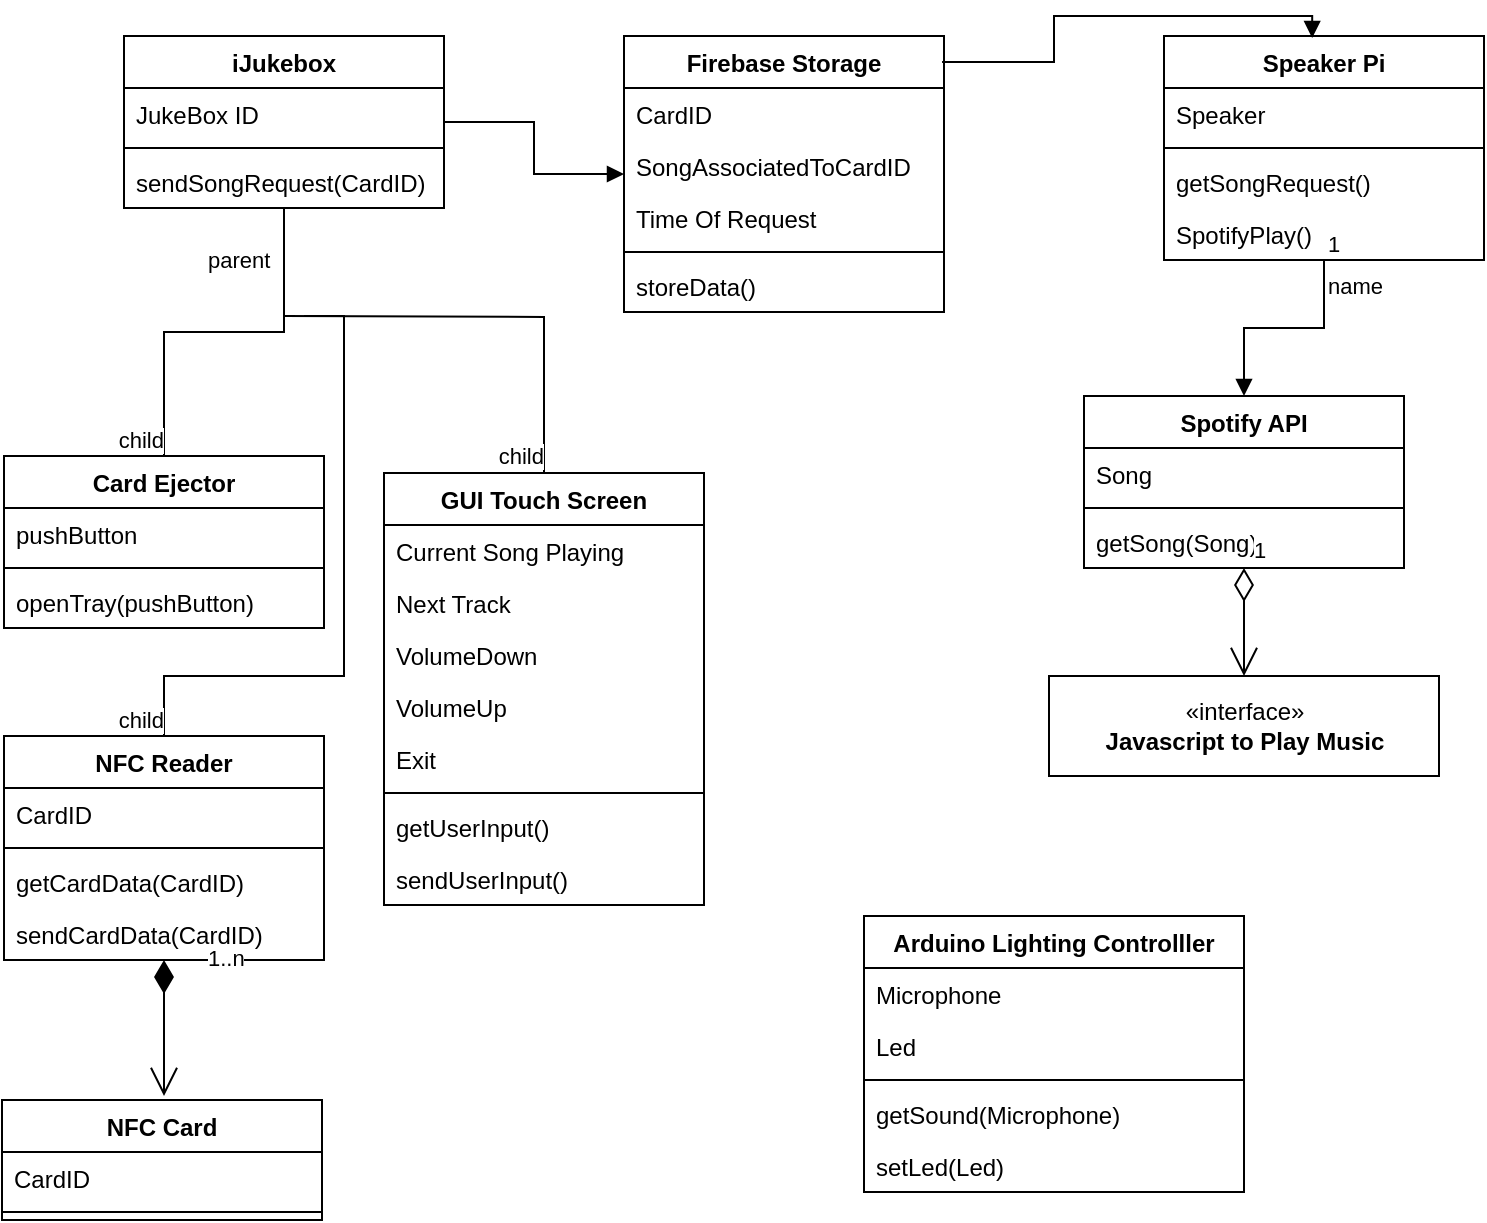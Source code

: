 <mxfile version="16.5.3" type="github">
  <diagram id="C5RBs43oDa-KdzZeNtuy" name="Page-1">
    <mxGraphModel dx="1020" dy="752" grid="1" gridSize="10" guides="1" tooltips="1" connect="1" arrows="1" fold="1" page="1" pageScale="1" pageWidth="827" pageHeight="1169" math="0" shadow="0">
      <root>
        <mxCell id="WIyWlLk6GJQsqaUBKTNV-0" />
        <mxCell id="WIyWlLk6GJQsqaUBKTNV-1" parent="WIyWlLk6GJQsqaUBKTNV-0" />
        <mxCell id="ghwq6gVGDbaOMy1OxIAP-0" value="iJukebox" style="swimlane;fontStyle=1;align=center;verticalAlign=top;childLayout=stackLayout;horizontal=1;startSize=26;horizontalStack=0;resizeParent=1;resizeParentMax=0;resizeLast=0;collapsible=1;marginBottom=0;" vertex="1" parent="WIyWlLk6GJQsqaUBKTNV-1">
          <mxGeometry x="90" y="150" width="160" height="86" as="geometry" />
        </mxCell>
        <mxCell id="ghwq6gVGDbaOMy1OxIAP-1" value="JukeBox ID" style="text;strokeColor=none;fillColor=none;align=left;verticalAlign=top;spacingLeft=4;spacingRight=4;overflow=hidden;rotatable=0;points=[[0,0.5],[1,0.5]];portConstraint=eastwest;" vertex="1" parent="ghwq6gVGDbaOMy1OxIAP-0">
          <mxGeometry y="26" width="160" height="26" as="geometry" />
        </mxCell>
        <mxCell id="ghwq6gVGDbaOMy1OxIAP-2" value="" style="line;strokeWidth=1;fillColor=none;align=left;verticalAlign=middle;spacingTop=-1;spacingLeft=3;spacingRight=3;rotatable=0;labelPosition=right;points=[];portConstraint=eastwest;" vertex="1" parent="ghwq6gVGDbaOMy1OxIAP-0">
          <mxGeometry y="52" width="160" height="8" as="geometry" />
        </mxCell>
        <mxCell id="ghwq6gVGDbaOMy1OxIAP-3" value="sendSongRequest(CardID)" style="text;strokeColor=none;fillColor=none;align=left;verticalAlign=top;spacingLeft=4;spacingRight=4;overflow=hidden;rotatable=0;points=[[0,0.5],[1,0.5]];portConstraint=eastwest;" vertex="1" parent="ghwq6gVGDbaOMy1OxIAP-0">
          <mxGeometry y="60" width="160" height="26" as="geometry" />
        </mxCell>
        <mxCell id="ghwq6gVGDbaOMy1OxIAP-8" value="Speaker Pi" style="swimlane;fontStyle=1;align=center;verticalAlign=top;childLayout=stackLayout;horizontal=1;startSize=26;horizontalStack=0;resizeParent=1;resizeParentMax=0;resizeLast=0;collapsible=1;marginBottom=0;" vertex="1" parent="WIyWlLk6GJQsqaUBKTNV-1">
          <mxGeometry x="610" y="150" width="160" height="112" as="geometry" />
        </mxCell>
        <mxCell id="ghwq6gVGDbaOMy1OxIAP-9" value="Speaker" style="text;strokeColor=none;fillColor=none;align=left;verticalAlign=top;spacingLeft=4;spacingRight=4;overflow=hidden;rotatable=0;points=[[0,0.5],[1,0.5]];portConstraint=eastwest;" vertex="1" parent="ghwq6gVGDbaOMy1OxIAP-8">
          <mxGeometry y="26" width="160" height="26" as="geometry" />
        </mxCell>
        <mxCell id="ghwq6gVGDbaOMy1OxIAP-10" value="" style="line;strokeWidth=1;fillColor=none;align=left;verticalAlign=middle;spacingTop=-1;spacingLeft=3;spacingRight=3;rotatable=0;labelPosition=right;points=[];portConstraint=eastwest;" vertex="1" parent="ghwq6gVGDbaOMy1OxIAP-8">
          <mxGeometry y="52" width="160" height="8" as="geometry" />
        </mxCell>
        <mxCell id="ghwq6gVGDbaOMy1OxIAP-50" value="getSongRequest()" style="text;strokeColor=none;fillColor=none;align=left;verticalAlign=top;spacingLeft=4;spacingRight=4;overflow=hidden;rotatable=0;points=[[0,0.5],[1,0.5]];portConstraint=eastwest;" vertex="1" parent="ghwq6gVGDbaOMy1OxIAP-8">
          <mxGeometry y="60" width="160" height="26" as="geometry" />
        </mxCell>
        <mxCell id="ghwq6gVGDbaOMy1OxIAP-11" value="SpotifyPlay()" style="text;strokeColor=none;fillColor=none;align=left;verticalAlign=top;spacingLeft=4;spacingRight=4;overflow=hidden;rotatable=0;points=[[0,0.5],[1,0.5]];portConstraint=eastwest;" vertex="1" parent="ghwq6gVGDbaOMy1OxIAP-8">
          <mxGeometry y="86" width="160" height="26" as="geometry" />
        </mxCell>
        <mxCell id="ghwq6gVGDbaOMy1OxIAP-12" value="Arduino Lighting Controlller" style="swimlane;fontStyle=1;align=center;verticalAlign=top;childLayout=stackLayout;horizontal=1;startSize=26;horizontalStack=0;resizeParent=1;resizeParentMax=0;resizeLast=0;collapsible=1;marginBottom=0;" vertex="1" parent="WIyWlLk6GJQsqaUBKTNV-1">
          <mxGeometry x="460" y="590" width="190" height="138" as="geometry" />
        </mxCell>
        <mxCell id="ghwq6gVGDbaOMy1OxIAP-13" value="Microphone" style="text;strokeColor=none;fillColor=none;align=left;verticalAlign=top;spacingLeft=4;spacingRight=4;overflow=hidden;rotatable=0;points=[[0,0.5],[1,0.5]];portConstraint=eastwest;" vertex="1" parent="ghwq6gVGDbaOMy1OxIAP-12">
          <mxGeometry y="26" width="190" height="26" as="geometry" />
        </mxCell>
        <mxCell id="ghwq6gVGDbaOMy1OxIAP-34" value="Led" style="text;strokeColor=none;fillColor=none;align=left;verticalAlign=top;spacingLeft=4;spacingRight=4;overflow=hidden;rotatable=0;points=[[0,0.5],[1,0.5]];portConstraint=eastwest;" vertex="1" parent="ghwq6gVGDbaOMy1OxIAP-12">
          <mxGeometry y="52" width="190" height="26" as="geometry" />
        </mxCell>
        <mxCell id="ghwq6gVGDbaOMy1OxIAP-14" value="" style="line;strokeWidth=1;fillColor=none;align=left;verticalAlign=middle;spacingTop=-1;spacingLeft=3;spacingRight=3;rotatable=0;labelPosition=right;points=[];portConstraint=eastwest;" vertex="1" parent="ghwq6gVGDbaOMy1OxIAP-12">
          <mxGeometry y="78" width="190" height="8" as="geometry" />
        </mxCell>
        <mxCell id="ghwq6gVGDbaOMy1OxIAP-15" value="getSound(Microphone)" style="text;strokeColor=none;fillColor=none;align=left;verticalAlign=top;spacingLeft=4;spacingRight=4;overflow=hidden;rotatable=0;points=[[0,0.5],[1,0.5]];portConstraint=eastwest;" vertex="1" parent="ghwq6gVGDbaOMy1OxIAP-12">
          <mxGeometry y="86" width="190" height="26" as="geometry" />
        </mxCell>
        <mxCell id="ghwq6gVGDbaOMy1OxIAP-36" value="setLed(Led)" style="text;strokeColor=none;fillColor=none;align=left;verticalAlign=top;spacingLeft=4;spacingRight=4;overflow=hidden;rotatable=0;points=[[0,0.5],[1,0.5]];portConstraint=eastwest;" vertex="1" parent="ghwq6gVGDbaOMy1OxIAP-12">
          <mxGeometry y="112" width="190" height="26" as="geometry" />
        </mxCell>
        <mxCell id="ghwq6gVGDbaOMy1OxIAP-16" value="Card Ejector" style="swimlane;fontStyle=1;align=center;verticalAlign=top;childLayout=stackLayout;horizontal=1;startSize=26;horizontalStack=0;resizeParent=1;resizeParentMax=0;resizeLast=0;collapsible=1;marginBottom=0;" vertex="1" parent="WIyWlLk6GJQsqaUBKTNV-1">
          <mxGeometry x="30" y="360" width="160" height="86" as="geometry" />
        </mxCell>
        <mxCell id="ghwq6gVGDbaOMy1OxIAP-17" value="pushButton" style="text;strokeColor=none;fillColor=none;align=left;verticalAlign=top;spacingLeft=4;spacingRight=4;overflow=hidden;rotatable=0;points=[[0,0.5],[1,0.5]];portConstraint=eastwest;" vertex="1" parent="ghwq6gVGDbaOMy1OxIAP-16">
          <mxGeometry y="26" width="160" height="26" as="geometry" />
        </mxCell>
        <mxCell id="ghwq6gVGDbaOMy1OxIAP-18" value="" style="line;strokeWidth=1;fillColor=none;align=left;verticalAlign=middle;spacingTop=-1;spacingLeft=3;spacingRight=3;rotatable=0;labelPosition=right;points=[];portConstraint=eastwest;" vertex="1" parent="ghwq6gVGDbaOMy1OxIAP-16">
          <mxGeometry y="52" width="160" height="8" as="geometry" />
        </mxCell>
        <mxCell id="ghwq6gVGDbaOMy1OxIAP-19" value="openTray(pushButton)" style="text;strokeColor=none;fillColor=none;align=left;verticalAlign=top;spacingLeft=4;spacingRight=4;overflow=hidden;rotatable=0;points=[[0,0.5],[1,0.5]];portConstraint=eastwest;" vertex="1" parent="ghwq6gVGDbaOMy1OxIAP-16">
          <mxGeometry y="60" width="160" height="26" as="geometry" />
        </mxCell>
        <mxCell id="ghwq6gVGDbaOMy1OxIAP-20" value="NFC Reader" style="swimlane;fontStyle=1;align=center;verticalAlign=top;childLayout=stackLayout;horizontal=1;startSize=26;horizontalStack=0;resizeParent=1;resizeParentMax=0;resizeLast=0;collapsible=1;marginBottom=0;" vertex="1" parent="WIyWlLk6GJQsqaUBKTNV-1">
          <mxGeometry x="30" y="500" width="160" height="112" as="geometry" />
        </mxCell>
        <mxCell id="ghwq6gVGDbaOMy1OxIAP-37" value="CardID" style="text;strokeColor=none;fillColor=none;align=left;verticalAlign=top;spacingLeft=4;spacingRight=4;overflow=hidden;rotatable=0;points=[[0,0.5],[1,0.5]];portConstraint=eastwest;" vertex="1" parent="ghwq6gVGDbaOMy1OxIAP-20">
          <mxGeometry y="26" width="160" height="26" as="geometry" />
        </mxCell>
        <mxCell id="ghwq6gVGDbaOMy1OxIAP-22" value="" style="line;strokeWidth=1;fillColor=none;align=left;verticalAlign=middle;spacingTop=-1;spacingLeft=3;spacingRight=3;rotatable=0;labelPosition=right;points=[];portConstraint=eastwest;" vertex="1" parent="ghwq6gVGDbaOMy1OxIAP-20">
          <mxGeometry y="52" width="160" height="8" as="geometry" />
        </mxCell>
        <mxCell id="ghwq6gVGDbaOMy1OxIAP-23" value="getCardData(CardID)" style="text;strokeColor=none;fillColor=none;align=left;verticalAlign=top;spacingLeft=4;spacingRight=4;overflow=hidden;rotatable=0;points=[[0,0.5],[1,0.5]];portConstraint=eastwest;" vertex="1" parent="ghwq6gVGDbaOMy1OxIAP-20">
          <mxGeometry y="60" width="160" height="26" as="geometry" />
        </mxCell>
        <mxCell id="ghwq6gVGDbaOMy1OxIAP-35" value="sendCardData(CardID)" style="text;strokeColor=none;fillColor=none;align=left;verticalAlign=top;spacingLeft=4;spacingRight=4;overflow=hidden;rotatable=0;points=[[0,0.5],[1,0.5]];portConstraint=eastwest;" vertex="1" parent="ghwq6gVGDbaOMy1OxIAP-20">
          <mxGeometry y="86" width="160" height="26" as="geometry" />
        </mxCell>
        <mxCell id="ghwq6gVGDbaOMy1OxIAP-24" value="Spotify API" style="swimlane;fontStyle=1;align=center;verticalAlign=top;childLayout=stackLayout;horizontal=1;startSize=26;horizontalStack=0;resizeParent=1;resizeParentMax=0;resizeLast=0;collapsible=1;marginBottom=0;" vertex="1" parent="WIyWlLk6GJQsqaUBKTNV-1">
          <mxGeometry x="570" y="330" width="160" height="86" as="geometry" />
        </mxCell>
        <mxCell id="ghwq6gVGDbaOMy1OxIAP-25" value="Song" style="text;strokeColor=none;fillColor=none;align=left;verticalAlign=top;spacingLeft=4;spacingRight=4;overflow=hidden;rotatable=0;points=[[0,0.5],[1,0.5]];portConstraint=eastwest;" vertex="1" parent="ghwq6gVGDbaOMy1OxIAP-24">
          <mxGeometry y="26" width="160" height="26" as="geometry" />
        </mxCell>
        <mxCell id="ghwq6gVGDbaOMy1OxIAP-26" value="" style="line;strokeWidth=1;fillColor=none;align=left;verticalAlign=middle;spacingTop=-1;spacingLeft=3;spacingRight=3;rotatable=0;labelPosition=right;points=[];portConstraint=eastwest;" vertex="1" parent="ghwq6gVGDbaOMy1OxIAP-24">
          <mxGeometry y="52" width="160" height="8" as="geometry" />
        </mxCell>
        <mxCell id="ghwq6gVGDbaOMy1OxIAP-27" value="getSong(Song)" style="text;strokeColor=none;fillColor=none;align=left;verticalAlign=top;spacingLeft=4;spacingRight=4;overflow=hidden;rotatable=0;points=[[0,0.5],[1,0.5]];portConstraint=eastwest;" vertex="1" parent="ghwq6gVGDbaOMy1OxIAP-24">
          <mxGeometry y="60" width="160" height="26" as="geometry" />
        </mxCell>
        <mxCell id="ghwq6gVGDbaOMy1OxIAP-28" value="Firebase Storage" style="swimlane;fontStyle=1;align=center;verticalAlign=top;childLayout=stackLayout;horizontal=1;startSize=26;horizontalStack=0;resizeParent=1;resizeParentMax=0;resizeLast=0;collapsible=1;marginBottom=0;" vertex="1" parent="WIyWlLk6GJQsqaUBKTNV-1">
          <mxGeometry x="340" y="150" width="160" height="138" as="geometry" />
        </mxCell>
        <mxCell id="ghwq6gVGDbaOMy1OxIAP-29" value="CardID" style="text;strokeColor=none;fillColor=none;align=left;verticalAlign=top;spacingLeft=4;spacingRight=4;overflow=hidden;rotatable=0;points=[[0,0.5],[1,0.5]];portConstraint=eastwest;" vertex="1" parent="ghwq6gVGDbaOMy1OxIAP-28">
          <mxGeometry y="26" width="160" height="26" as="geometry" />
        </mxCell>
        <mxCell id="ghwq6gVGDbaOMy1OxIAP-48" value="SongAssociatedToCardID" style="text;strokeColor=none;fillColor=none;align=left;verticalAlign=top;spacingLeft=4;spacingRight=4;overflow=hidden;rotatable=0;points=[[0,0.5],[1,0.5]];portConstraint=eastwest;" vertex="1" parent="ghwq6gVGDbaOMy1OxIAP-28">
          <mxGeometry y="52" width="160" height="26" as="geometry" />
        </mxCell>
        <mxCell id="ghwq6gVGDbaOMy1OxIAP-42" value="Time Of Request" style="text;strokeColor=none;fillColor=none;align=left;verticalAlign=top;spacingLeft=4;spacingRight=4;overflow=hidden;rotatable=0;points=[[0,0.5],[1,0.5]];portConstraint=eastwest;" vertex="1" parent="ghwq6gVGDbaOMy1OxIAP-28">
          <mxGeometry y="78" width="160" height="26" as="geometry" />
        </mxCell>
        <mxCell id="ghwq6gVGDbaOMy1OxIAP-30" value="" style="line;strokeWidth=1;fillColor=none;align=left;verticalAlign=middle;spacingTop=-1;spacingLeft=3;spacingRight=3;rotatable=0;labelPosition=right;points=[];portConstraint=eastwest;" vertex="1" parent="ghwq6gVGDbaOMy1OxIAP-28">
          <mxGeometry y="104" width="160" height="8" as="geometry" />
        </mxCell>
        <mxCell id="ghwq6gVGDbaOMy1OxIAP-43" value="storeData()" style="text;strokeColor=none;fillColor=none;align=left;verticalAlign=top;spacingLeft=4;spacingRight=4;overflow=hidden;rotatable=0;points=[[0,0.5],[1,0.5]];portConstraint=eastwest;" vertex="1" parent="ghwq6gVGDbaOMy1OxIAP-28">
          <mxGeometry y="112" width="160" height="26" as="geometry" />
        </mxCell>
        <mxCell id="ghwq6gVGDbaOMy1OxIAP-32" value="«interface»&lt;br&gt;&lt;b&gt;Javascript to Play Music&lt;/b&gt;" style="html=1;" vertex="1" parent="WIyWlLk6GJQsqaUBKTNV-1">
          <mxGeometry x="552.5" y="470" width="195" height="50" as="geometry" />
        </mxCell>
        <mxCell id="ghwq6gVGDbaOMy1OxIAP-38" value="GUI Touch Screen" style="swimlane;fontStyle=1;align=center;verticalAlign=top;childLayout=stackLayout;horizontal=1;startSize=26;horizontalStack=0;resizeParent=1;resizeParentMax=0;resizeLast=0;collapsible=1;marginBottom=0;" vertex="1" parent="WIyWlLk6GJQsqaUBKTNV-1">
          <mxGeometry x="220" y="368.5" width="160" height="216" as="geometry" />
        </mxCell>
        <mxCell id="ghwq6gVGDbaOMy1OxIAP-39" value="Current Song Playing" style="text;strokeColor=none;fillColor=none;align=left;verticalAlign=top;spacingLeft=4;spacingRight=4;overflow=hidden;rotatable=0;points=[[0,0.5],[1,0.5]];portConstraint=eastwest;" vertex="1" parent="ghwq6gVGDbaOMy1OxIAP-38">
          <mxGeometry y="26" width="160" height="26" as="geometry" />
        </mxCell>
        <mxCell id="ghwq6gVGDbaOMy1OxIAP-46" value="Next Track" style="text;strokeColor=none;fillColor=none;align=left;verticalAlign=top;spacingLeft=4;spacingRight=4;overflow=hidden;rotatable=0;points=[[0,0.5],[1,0.5]];portConstraint=eastwest;" vertex="1" parent="ghwq6gVGDbaOMy1OxIAP-38">
          <mxGeometry y="52" width="160" height="26" as="geometry" />
        </mxCell>
        <mxCell id="ghwq6gVGDbaOMy1OxIAP-44" value="VolumeDown" style="text;strokeColor=none;fillColor=none;align=left;verticalAlign=top;spacingLeft=4;spacingRight=4;overflow=hidden;rotatable=0;points=[[0,0.5],[1,0.5]];portConstraint=eastwest;" vertex="1" parent="ghwq6gVGDbaOMy1OxIAP-38">
          <mxGeometry y="78" width="160" height="26" as="geometry" />
        </mxCell>
        <mxCell id="ghwq6gVGDbaOMy1OxIAP-45" value="VolumeUp" style="text;strokeColor=none;fillColor=none;align=left;verticalAlign=top;spacingLeft=4;spacingRight=4;overflow=hidden;rotatable=0;points=[[0,0.5],[1,0.5]];portConstraint=eastwest;" vertex="1" parent="ghwq6gVGDbaOMy1OxIAP-38">
          <mxGeometry y="104" width="160" height="26" as="geometry" />
        </mxCell>
        <mxCell id="ghwq6gVGDbaOMy1OxIAP-57" value="Exit" style="text;strokeColor=none;fillColor=none;align=left;verticalAlign=top;spacingLeft=4;spacingRight=4;overflow=hidden;rotatable=0;points=[[0,0.5],[1,0.5]];portConstraint=eastwest;" vertex="1" parent="ghwq6gVGDbaOMy1OxIAP-38">
          <mxGeometry y="130" width="160" height="26" as="geometry" />
        </mxCell>
        <mxCell id="ghwq6gVGDbaOMy1OxIAP-40" value="" style="line;strokeWidth=1;fillColor=none;align=left;verticalAlign=middle;spacingTop=-1;spacingLeft=3;spacingRight=3;rotatable=0;labelPosition=right;points=[];portConstraint=eastwest;" vertex="1" parent="ghwq6gVGDbaOMy1OxIAP-38">
          <mxGeometry y="156" width="160" height="8" as="geometry" />
        </mxCell>
        <mxCell id="ghwq6gVGDbaOMy1OxIAP-41" value="getUserInput()" style="text;strokeColor=none;fillColor=none;align=left;verticalAlign=top;spacingLeft=4;spacingRight=4;overflow=hidden;rotatable=0;points=[[0,0.5],[1,0.5]];portConstraint=eastwest;" vertex="1" parent="ghwq6gVGDbaOMy1OxIAP-38">
          <mxGeometry y="164" width="160" height="26" as="geometry" />
        </mxCell>
        <mxCell id="ghwq6gVGDbaOMy1OxIAP-47" value="sendUserInput()" style="text;strokeColor=none;fillColor=none;align=left;verticalAlign=top;spacingLeft=4;spacingRight=4;overflow=hidden;rotatable=0;points=[[0,0.5],[1,0.5]];portConstraint=eastwest;" vertex="1" parent="ghwq6gVGDbaOMy1OxIAP-38">
          <mxGeometry y="190" width="160" height="26" as="geometry" />
        </mxCell>
        <mxCell id="ghwq6gVGDbaOMy1OxIAP-53" value="NFC Card" style="swimlane;fontStyle=1;align=center;verticalAlign=top;childLayout=stackLayout;horizontal=1;startSize=26;horizontalStack=0;resizeParent=1;resizeParentMax=0;resizeLast=0;collapsible=1;marginBottom=0;" vertex="1" parent="WIyWlLk6GJQsqaUBKTNV-1">
          <mxGeometry x="29" y="682" width="160" height="60" as="geometry" />
        </mxCell>
        <mxCell id="ghwq6gVGDbaOMy1OxIAP-54" value="CardID" style="text;strokeColor=none;fillColor=none;align=left;verticalAlign=top;spacingLeft=4;spacingRight=4;overflow=hidden;rotatable=0;points=[[0,0.5],[1,0.5]];portConstraint=eastwest;" vertex="1" parent="ghwq6gVGDbaOMy1OxIAP-53">
          <mxGeometry y="26" width="160" height="26" as="geometry" />
        </mxCell>
        <mxCell id="ghwq6gVGDbaOMy1OxIAP-55" value="" style="line;strokeWidth=1;fillColor=none;align=left;verticalAlign=middle;spacingTop=-1;spacingLeft=3;spacingRight=3;rotatable=0;labelPosition=right;points=[];portConstraint=eastwest;" vertex="1" parent="ghwq6gVGDbaOMy1OxIAP-53">
          <mxGeometry y="52" width="160" height="8" as="geometry" />
        </mxCell>
        <mxCell id="ghwq6gVGDbaOMy1OxIAP-58" value="" style="endArrow=none;html=1;edgeStyle=orthogonalEdgeStyle;rounded=0;entryX=0.5;entryY=0;entryDx=0;entryDy=0;" edge="1" parent="WIyWlLk6GJQsqaUBKTNV-1" source="ghwq6gVGDbaOMy1OxIAP-0" target="ghwq6gVGDbaOMy1OxIAP-16">
          <mxGeometry relative="1" as="geometry">
            <mxPoint x="310" y="490" as="sourcePoint" />
            <mxPoint x="470" y="490" as="targetPoint" />
          </mxGeometry>
        </mxCell>
        <mxCell id="ghwq6gVGDbaOMy1OxIAP-59" value="parent" style="edgeLabel;resizable=0;html=1;align=left;verticalAlign=bottom;" connectable="0" vertex="1" parent="ghwq6gVGDbaOMy1OxIAP-58">
          <mxGeometry x="-1" relative="1" as="geometry">
            <mxPoint x="-40" y="34" as="offset" />
          </mxGeometry>
        </mxCell>
        <mxCell id="ghwq6gVGDbaOMy1OxIAP-60" value="child" style="edgeLabel;resizable=0;html=1;align=right;verticalAlign=bottom;" connectable="0" vertex="1" parent="ghwq6gVGDbaOMy1OxIAP-58">
          <mxGeometry x="1" relative="1" as="geometry" />
        </mxCell>
        <mxCell id="ghwq6gVGDbaOMy1OxIAP-61" value="" style="endArrow=none;html=1;edgeStyle=orthogonalEdgeStyle;rounded=0;" edge="1" parent="WIyWlLk6GJQsqaUBKTNV-1" target="ghwq6gVGDbaOMy1OxIAP-38">
          <mxGeometry relative="1" as="geometry">
            <mxPoint x="170" y="290" as="sourcePoint" />
            <mxPoint x="470" y="490" as="targetPoint" />
          </mxGeometry>
        </mxCell>
        <mxCell id="ghwq6gVGDbaOMy1OxIAP-63" value="child" style="edgeLabel;resizable=0;html=1;align=right;verticalAlign=bottom;" connectable="0" vertex="1" parent="ghwq6gVGDbaOMy1OxIAP-61">
          <mxGeometry x="1" relative="1" as="geometry" />
        </mxCell>
        <mxCell id="ghwq6gVGDbaOMy1OxIAP-64" value="" style="endArrow=none;html=1;edgeStyle=orthogonalEdgeStyle;rounded=0;" edge="1" parent="WIyWlLk6GJQsqaUBKTNV-1" target="ghwq6gVGDbaOMy1OxIAP-20">
          <mxGeometry relative="1" as="geometry">
            <mxPoint x="180" y="290" as="sourcePoint" />
            <mxPoint x="470" y="390" as="targetPoint" />
            <Array as="points">
              <mxPoint x="200" y="290" />
              <mxPoint x="200" y="470" />
              <mxPoint x="110" y="470" />
            </Array>
          </mxGeometry>
        </mxCell>
        <mxCell id="ghwq6gVGDbaOMy1OxIAP-66" value="child" style="edgeLabel;resizable=0;html=1;align=right;verticalAlign=bottom;" connectable="0" vertex="1" parent="ghwq6gVGDbaOMy1OxIAP-64">
          <mxGeometry x="1" relative="1" as="geometry" />
        </mxCell>
        <mxCell id="ghwq6gVGDbaOMy1OxIAP-67" value="1..n" style="endArrow=open;html=1;endSize=12;startArrow=diamondThin;startSize=14;startFill=1;edgeStyle=orthogonalEdgeStyle;align=left;verticalAlign=bottom;rounded=0;" edge="1" parent="WIyWlLk6GJQsqaUBKTNV-1" source="ghwq6gVGDbaOMy1OxIAP-20">
          <mxGeometry x="-0.765" y="20" relative="1" as="geometry">
            <mxPoint x="310" y="490" as="sourcePoint" />
            <mxPoint x="110" y="680" as="targetPoint" />
            <mxPoint as="offset" />
          </mxGeometry>
        </mxCell>
        <mxCell id="ghwq6gVGDbaOMy1OxIAP-72" value="1" style="endArrow=open;html=1;endSize=12;startArrow=diamondThin;startSize=14;startFill=0;edgeStyle=orthogonalEdgeStyle;align=left;verticalAlign=bottom;rounded=0;" edge="1" parent="WIyWlLk6GJQsqaUBKTNV-1" source="ghwq6gVGDbaOMy1OxIAP-24" target="ghwq6gVGDbaOMy1OxIAP-32">
          <mxGeometry x="-1" y="3" relative="1" as="geometry">
            <mxPoint x="310" y="490" as="sourcePoint" />
            <mxPoint x="470" y="490" as="targetPoint" />
          </mxGeometry>
        </mxCell>
        <mxCell id="ghwq6gVGDbaOMy1OxIAP-74" value="name" style="endArrow=block;endFill=1;html=1;edgeStyle=orthogonalEdgeStyle;align=left;verticalAlign=top;rounded=0;entryX=0.5;entryY=0;entryDx=0;entryDy=0;" edge="1" parent="WIyWlLk6GJQsqaUBKTNV-1" source="ghwq6gVGDbaOMy1OxIAP-8" target="ghwq6gVGDbaOMy1OxIAP-24">
          <mxGeometry x="-1" relative="1" as="geometry">
            <mxPoint x="310" y="490" as="sourcePoint" />
            <mxPoint x="470" y="490" as="targetPoint" />
          </mxGeometry>
        </mxCell>
        <mxCell id="ghwq6gVGDbaOMy1OxIAP-75" value="1" style="edgeLabel;resizable=0;html=1;align=left;verticalAlign=bottom;" connectable="0" vertex="1" parent="ghwq6gVGDbaOMy1OxIAP-74">
          <mxGeometry x="-1" relative="1" as="geometry" />
        </mxCell>
        <mxCell id="ghwq6gVGDbaOMy1OxIAP-78" value="" style="endArrow=block;endFill=1;html=1;edgeStyle=orthogonalEdgeStyle;align=left;verticalAlign=top;rounded=0;" edge="1" parent="WIyWlLk6GJQsqaUBKTNV-1" source="ghwq6gVGDbaOMy1OxIAP-0" target="ghwq6gVGDbaOMy1OxIAP-28">
          <mxGeometry x="-1" relative="1" as="geometry">
            <mxPoint x="310" y="490" as="sourcePoint" />
            <mxPoint x="470" y="490" as="targetPoint" />
          </mxGeometry>
        </mxCell>
        <mxCell id="ghwq6gVGDbaOMy1OxIAP-80" value="" style="endArrow=block;endFill=1;html=1;edgeStyle=orthogonalEdgeStyle;align=left;verticalAlign=top;rounded=0;exitX=0.994;exitY=0.094;exitDx=0;exitDy=0;exitPerimeter=0;entryX=0.463;entryY=0.009;entryDx=0;entryDy=0;entryPerimeter=0;" edge="1" parent="WIyWlLk6GJQsqaUBKTNV-1" source="ghwq6gVGDbaOMy1OxIAP-28" target="ghwq6gVGDbaOMy1OxIAP-8">
          <mxGeometry x="-1" relative="1" as="geometry">
            <mxPoint x="310" y="490" as="sourcePoint" />
            <mxPoint x="470" y="490" as="targetPoint" />
          </mxGeometry>
        </mxCell>
      </root>
    </mxGraphModel>
  </diagram>
</mxfile>
